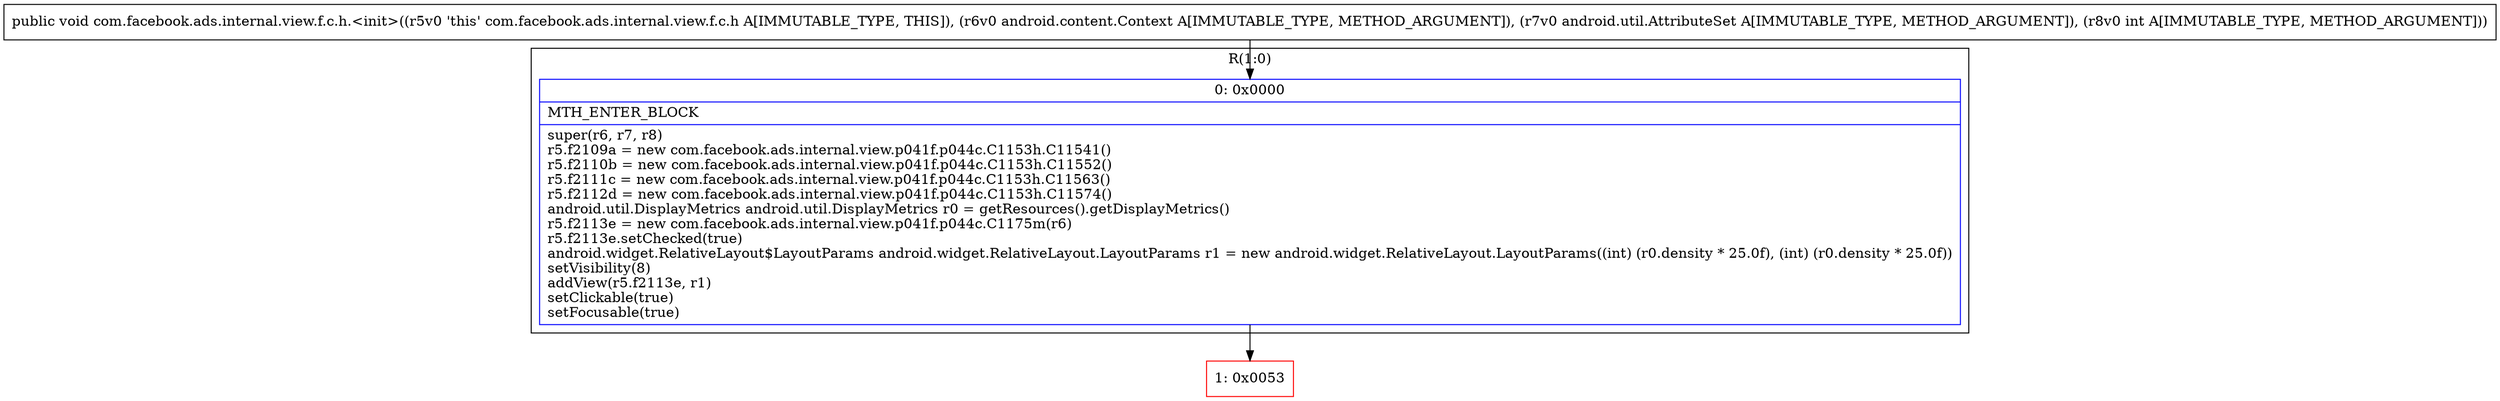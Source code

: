 digraph "CFG forcom.facebook.ads.internal.view.f.c.h.\<init\>(Landroid\/content\/Context;Landroid\/util\/AttributeSet;I)V" {
subgraph cluster_Region_1763591144 {
label = "R(1:0)";
node [shape=record,color=blue];
Node_0 [shape=record,label="{0\:\ 0x0000|MTH_ENTER_BLOCK\l|super(r6, r7, r8)\lr5.f2109a = new com.facebook.ads.internal.view.p041f.p044c.C1153h.C11541()\lr5.f2110b = new com.facebook.ads.internal.view.p041f.p044c.C1153h.C11552()\lr5.f2111c = new com.facebook.ads.internal.view.p041f.p044c.C1153h.C11563()\lr5.f2112d = new com.facebook.ads.internal.view.p041f.p044c.C1153h.C11574()\landroid.util.DisplayMetrics android.util.DisplayMetrics r0 = getResources().getDisplayMetrics()\lr5.f2113e = new com.facebook.ads.internal.view.p041f.p044c.C1175m(r6)\lr5.f2113e.setChecked(true)\landroid.widget.RelativeLayout$LayoutParams android.widget.RelativeLayout.LayoutParams r1 = new android.widget.RelativeLayout.LayoutParams((int) (r0.density * 25.0f), (int) (r0.density * 25.0f))\lsetVisibility(8)\laddView(r5.f2113e, r1)\lsetClickable(true)\lsetFocusable(true)\l}"];
}
Node_1 [shape=record,color=red,label="{1\:\ 0x0053}"];
MethodNode[shape=record,label="{public void com.facebook.ads.internal.view.f.c.h.\<init\>((r5v0 'this' com.facebook.ads.internal.view.f.c.h A[IMMUTABLE_TYPE, THIS]), (r6v0 android.content.Context A[IMMUTABLE_TYPE, METHOD_ARGUMENT]), (r7v0 android.util.AttributeSet A[IMMUTABLE_TYPE, METHOD_ARGUMENT]), (r8v0 int A[IMMUTABLE_TYPE, METHOD_ARGUMENT])) }"];
MethodNode -> Node_0;
Node_0 -> Node_1;
}

